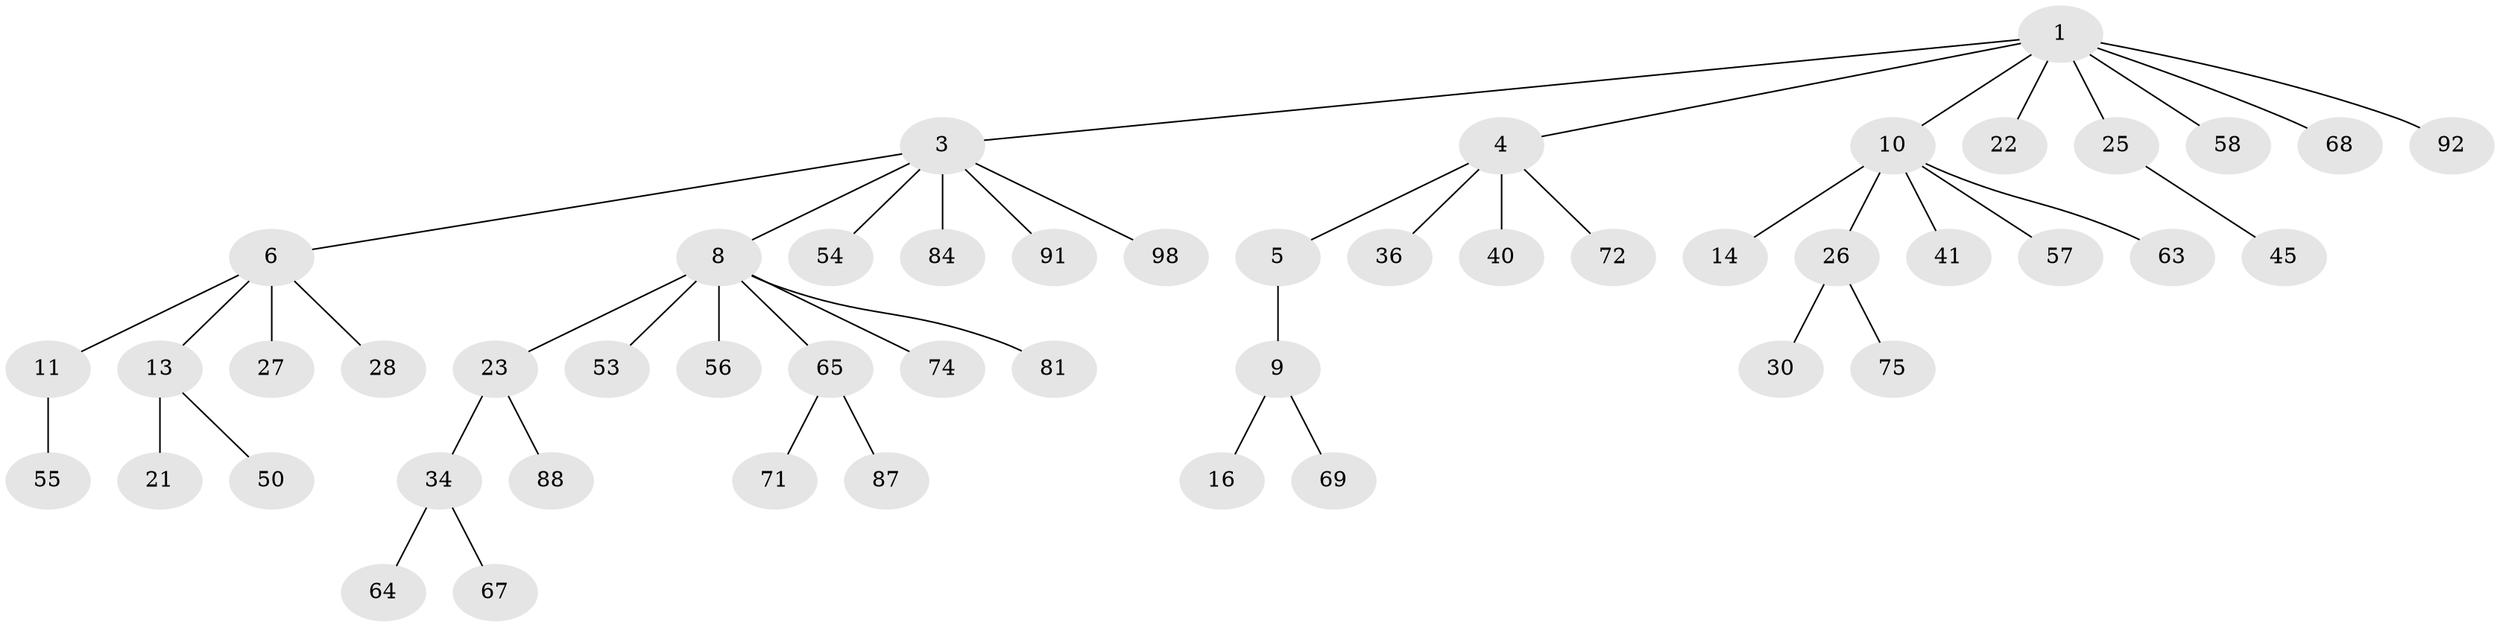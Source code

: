 // original degree distribution, {6: 0.020202020202020204, 4: 0.030303030303030304, 3: 0.18181818181818182, 2: 0.2828282828282828, 5: 0.020202020202020204, 7: 0.010101010101010102, 1: 0.45454545454545453}
// Generated by graph-tools (version 1.1) at 2025/15/03/09/25 04:15:23]
// undirected, 49 vertices, 48 edges
graph export_dot {
graph [start="1"]
  node [color=gray90,style=filled];
  1 [super="+2"];
  3 [super="+19+85+7+33"];
  4 [super="+12"];
  5;
  6;
  8 [super="+31+20"];
  9;
  10 [super="+15+18+17+62"];
  11 [super="+32"];
  13 [super="+35"];
  14;
  16;
  21 [super="+61"];
  22;
  23 [super="+29"];
  25;
  26;
  27 [super="+48"];
  28 [super="+38+37"];
  30 [super="+70"];
  34 [super="+73+39"];
  36 [super="+42"];
  40 [super="+96"];
  41;
  45;
  50 [super="+60"];
  53;
  54 [super="+94"];
  55;
  56;
  57 [super="+97"];
  58 [super="+83"];
  63;
  64;
  65;
  67;
  68;
  69 [super="+78"];
  71;
  72;
  74 [super="+99"];
  75;
  81;
  84;
  87;
  88;
  91;
  92;
  98;
  1 -- 3;
  1 -- 25;
  1 -- 58;
  1 -- 68;
  1 -- 92;
  1 -- 10;
  1 -- 4;
  1 -- 22;
  3 -- 6;
  3 -- 91;
  3 -- 98;
  3 -- 8;
  3 -- 84;
  3 -- 54;
  4 -- 5;
  4 -- 40;
  4 -- 72;
  4 -- 36;
  5 -- 9;
  6 -- 11;
  6 -- 13;
  6 -- 27;
  6 -- 28;
  8 -- 74;
  8 -- 65;
  8 -- 81;
  8 -- 53;
  8 -- 23;
  8 -- 56;
  9 -- 16;
  9 -- 69;
  10 -- 14;
  10 -- 63;
  10 -- 41;
  10 -- 57;
  10 -- 26;
  11 -- 55;
  13 -- 21;
  13 -- 50;
  23 -- 88;
  23 -- 34;
  25 -- 45;
  26 -- 30;
  26 -- 75;
  34 -- 64;
  34 -- 67;
  65 -- 71;
  65 -- 87;
}
